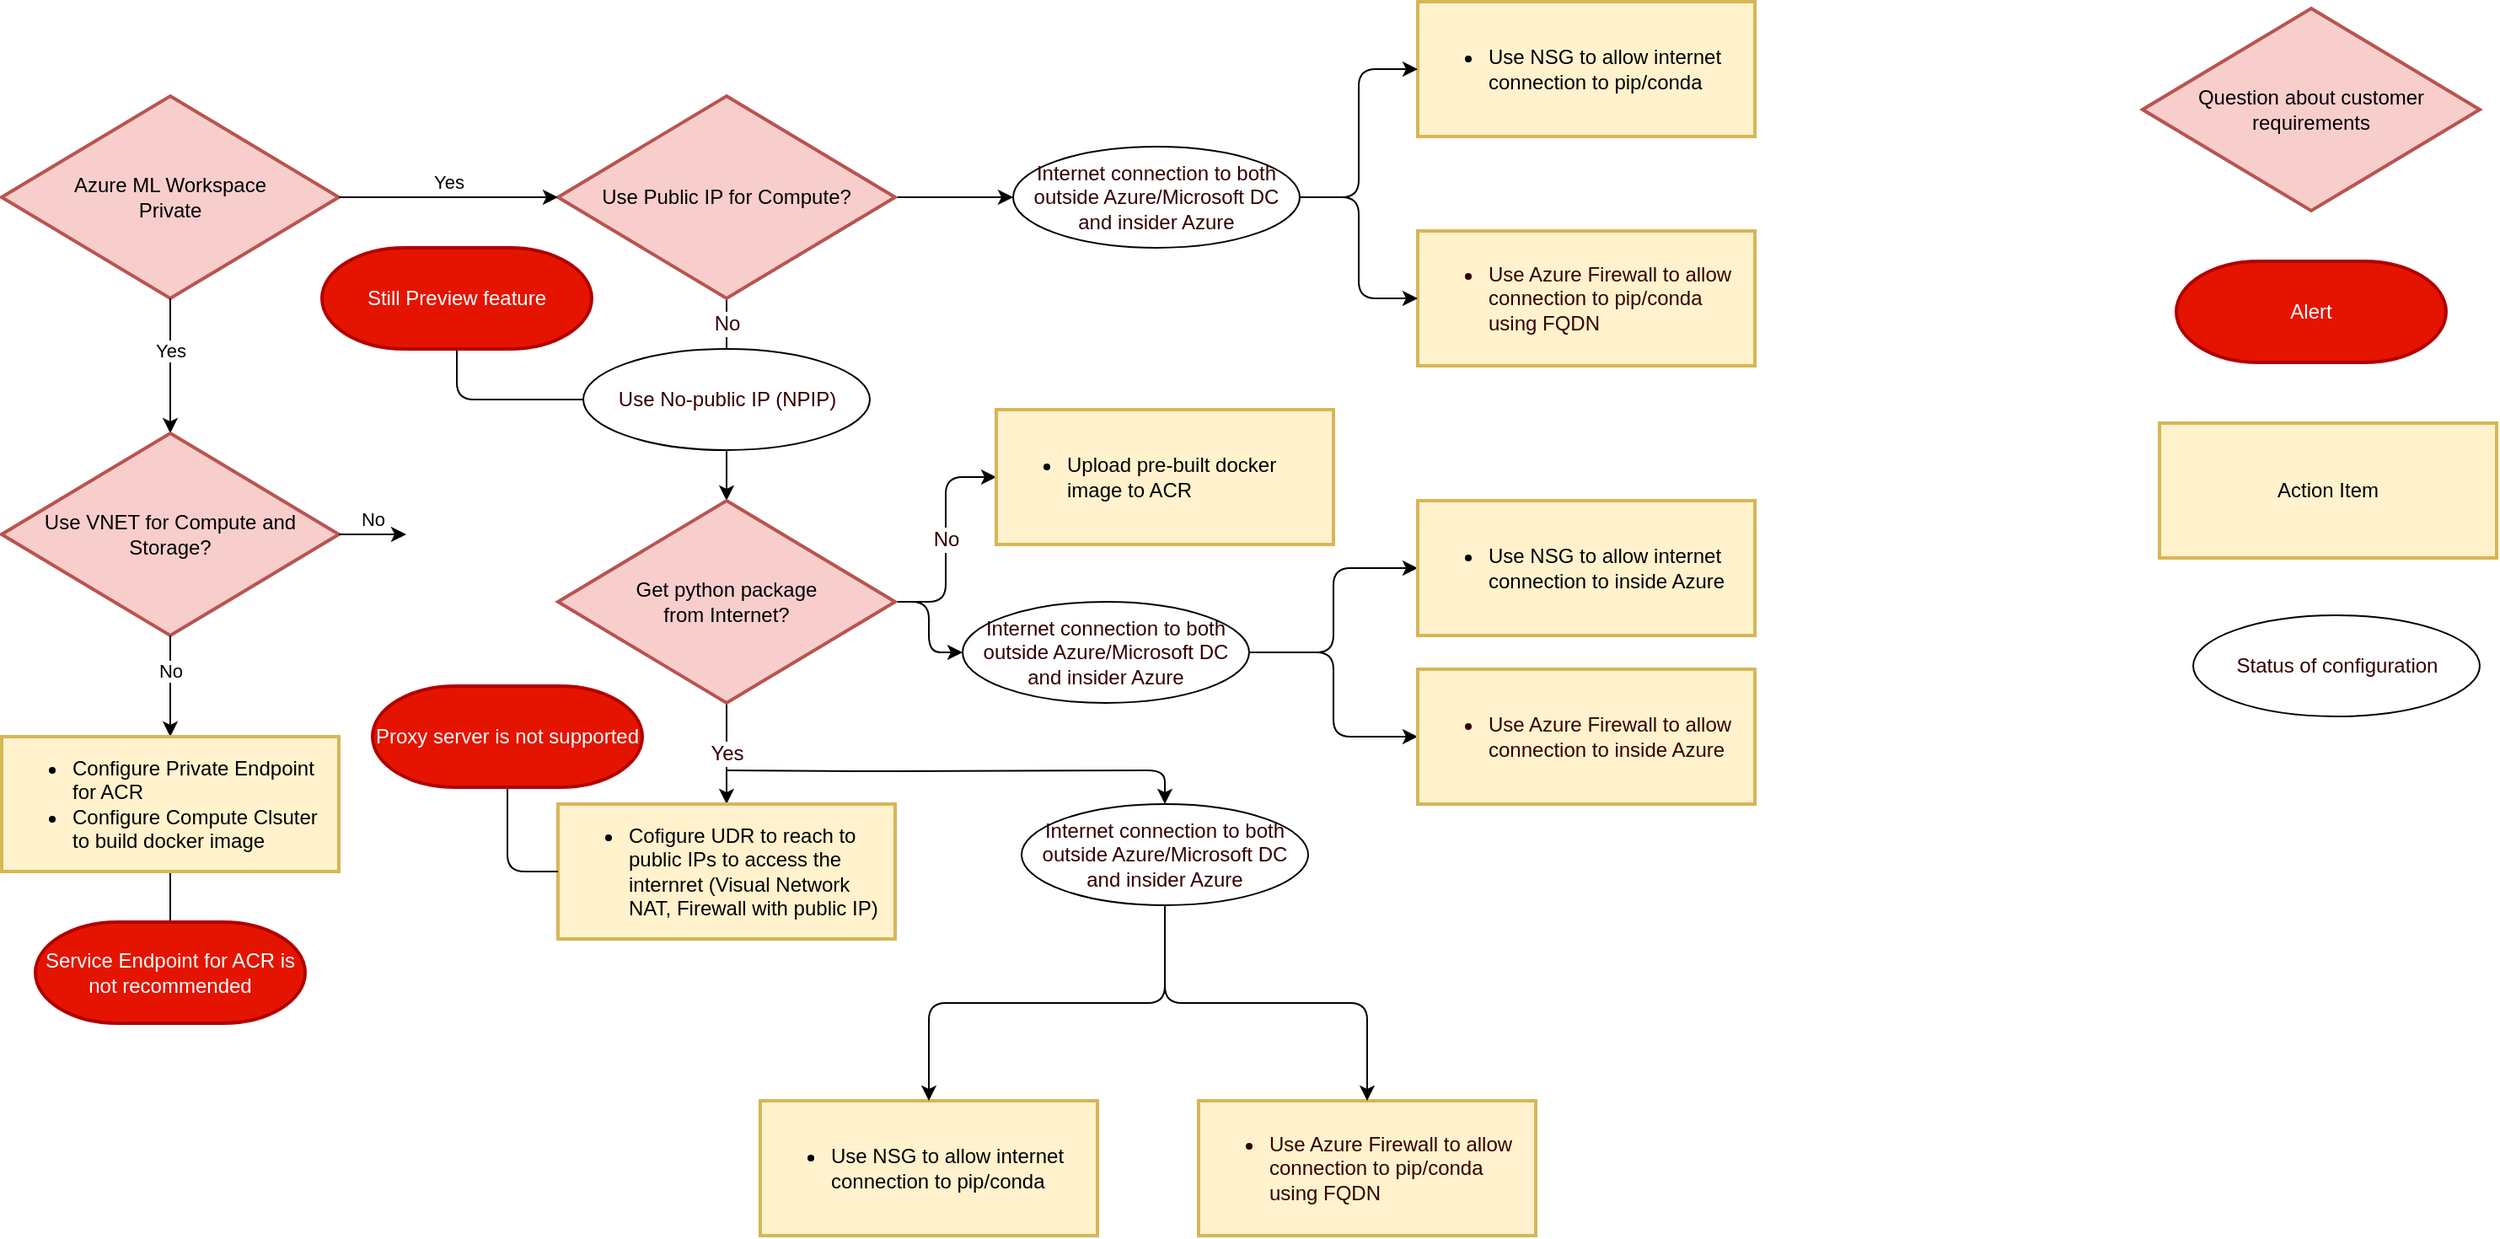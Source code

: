 <mxfile version="20.6.2" type="github"><diagram id="WwQ9fsGPVEZZAcWzKNW-" name="Page-1"><mxGraphModel dx="983" dy="1864" grid="1" gridSize="10" guides="1" tooltips="1" connect="1" arrows="1" fold="1" page="1" pageScale="1" pageWidth="1600" pageHeight="900" math="0" shadow="0"><root><mxCell id="0"/><mxCell id="1" parent="0"/><mxCell id="MhDs7VCkpcsFwgF2auXq-1" value="Azure ML Workspace&lt;br&gt;Private" style="strokeWidth=2;html=1;shape=mxgraph.flowchart.decision;whiteSpace=wrap;fillColor=#f8cecc;strokeColor=#b85450;rounded=0;" parent="1" vertex="1"><mxGeometry x="50" y="56" width="200" height="120" as="geometry"/></mxCell><mxCell id="vFI6oHwBEkSrm9AYn2dn-7" value="No" style="edgeStyle=orthogonalEdgeStyle;orthogonalLoop=1;jettySize=auto;html=1;exitX=0.5;exitY=1;exitDx=0;exitDy=0;exitPerimeter=0;entryX=0.5;entryY=0;entryDx=0;entryDy=0;entryPerimeter=0;fontSize=12;fontColor=#330000;endArrow=none;endFill=0;" edge="1" parent="1" source="MhDs7VCkpcsFwgF2auXq-2" target="vFI6oHwBEkSrm9AYn2dn-4"><mxGeometry relative="1" as="geometry"/></mxCell><mxCell id="vFI6oHwBEkSrm9AYn2dn-58" value="" style="edgeStyle=orthogonalEdgeStyle;orthogonalLoop=1;jettySize=auto;html=1;fontSize=12;fontColor=#330000;endArrow=classic;endFill=1;entryX=0;entryY=0.5;entryDx=0;entryDy=0;entryPerimeter=0;" edge="1" parent="1" source="MhDs7VCkpcsFwgF2auXq-2" target="vFI6oHwBEkSrm9AYn2dn-66"><mxGeometry relative="1" as="geometry"><mxPoint x="630" y="116" as="targetPoint"/></mxGeometry></mxCell><mxCell id="MhDs7VCkpcsFwgF2auXq-2" value="Use Public IP for Compute?" style="strokeWidth=2;html=1;shape=mxgraph.flowchart.decision;whiteSpace=wrap;fillColor=#f8cecc;strokeColor=#b85450;rounded=0;" parent="1" vertex="1"><mxGeometry x="380" y="56" width="200" height="120" as="geometry"/></mxCell><mxCell id="8HzVC0G7KMN-IC99eYYN-5" value="Yes" style="endArrow=classic;html=1;rounded=0;exitX=1;exitY=0.5;exitDx=0;exitDy=0;exitPerimeter=0;entryX=0;entryY=0.5;entryDx=0;entryDy=0;entryPerimeter=0;labelPosition=center;verticalLabelPosition=top;align=center;verticalAlign=bottom;" parent="1" source="MhDs7VCkpcsFwgF2auXq-1" target="MhDs7VCkpcsFwgF2auXq-2" edge="1"><mxGeometry width="50" height="50" relative="1" as="geometry"><mxPoint x="490" y="416" as="sourcePoint"/><mxPoint x="540" y="366" as="targetPoint"/></mxGeometry></mxCell><mxCell id="8HzVC0G7KMN-IC99eYYN-7" value="Yes" style="endArrow=classic;html=1;rounded=0;exitX=0.5;exitY=1;exitDx=0;exitDy=0;exitPerimeter=0;labelPosition=center;verticalLabelPosition=top;align=center;verticalAlign=bottom;" parent="1" source="MhDs7VCkpcsFwgF2auXq-1" edge="1"><mxGeometry width="50" height="50" relative="1" as="geometry"><mxPoint x="260" y="126" as="sourcePoint"/><mxPoint x="150" y="256" as="targetPoint"/></mxGeometry></mxCell><mxCell id="8HzVC0G7KMN-IC99eYYN-8" value="Use VNET for Compute and Storage?" style="strokeWidth=2;html=1;shape=mxgraph.flowchart.decision;whiteSpace=wrap;fillColor=#f8cecc;strokeColor=#b85450;rounded=0;" parent="1" vertex="1"><mxGeometry x="50" y="256" width="200" height="120" as="geometry"/></mxCell><mxCell id="8HzVC0G7KMN-IC99eYYN-11" value="No" style="endArrow=classic;html=1;rounded=0;labelPosition=center;verticalLabelPosition=top;align=center;verticalAlign=bottom;exitX=1;exitY=0.5;exitDx=0;exitDy=0;exitPerimeter=0;" parent="1" source="8HzVC0G7KMN-IC99eYYN-8" target="8HzVC0G7KMN-IC99eYYN-13" edge="1"><mxGeometry width="50" height="50" relative="1" as="geometry"><mxPoint x="250" y="336" as="sourcePoint"/><mxPoint x="150" y="446" as="targetPoint"/></mxGeometry></mxCell><mxCell id="8HzVC0G7KMN-IC99eYYN-13" value="" style="shape=image;html=1;verticalAlign=top;verticalLabelPosition=bottom;labelBackgroundColor=#ffffff;imageAspect=0;aspect=fixed;image=https://cdn4.iconfinder.com/data/icons/success-filloutline/64/success-goal-finance-achievement-mountains-128.png;rounded=0;" parent="1" vertex="1"><mxGeometry x="290" y="282" width="68" height="68" as="geometry"/></mxCell><mxCell id="8HzVC0G7KMN-IC99eYYN-15" value="No" style="endArrow=classic;html=1;rounded=0;exitX=0.5;exitY=1;exitDx=0;exitDy=0;exitPerimeter=0;labelPosition=center;verticalLabelPosition=top;align=center;verticalAlign=bottom;entryX=0.5;entryY=0;entryDx=0;entryDy=0;" parent="1" source="8HzVC0G7KMN-IC99eYYN-8" target="8HzVC0G7KMN-IC99eYYN-17" edge="1"><mxGeometry width="50" height="50" relative="1" as="geometry"><mxPoint x="160" y="386" as="sourcePoint"/><mxPoint x="330" y="316" as="targetPoint"/></mxGeometry></mxCell><mxCell id="vFI6oHwBEkSrm9AYn2dn-3" value="" style="edgeStyle=orthogonalEdgeStyle;orthogonalLoop=1;jettySize=auto;html=1;fontSize=12;fontColor=#FFFFFF;endArrow=none;endFill=0;" edge="1" parent="1" source="8HzVC0G7KMN-IC99eYYN-17" target="vFI6oHwBEkSrm9AYn2dn-1"><mxGeometry relative="1" as="geometry"/></mxCell><mxCell id="8HzVC0G7KMN-IC99eYYN-17" value="&lt;ul&gt;&lt;li&gt;&lt;span style=&quot;background-color: initial;&quot;&gt;Configure Private Endpoint for ACR&lt;/span&gt;&lt;/li&gt;&lt;li&gt;&lt;span style=&quot;background-color: initial;&quot;&gt;Configure Compute Clsuter to build docker image&lt;/span&gt;&lt;/li&gt;&lt;/ul&gt;" style="rounded=0;html=1;absoluteArcSize=1;arcSize=14;strokeWidth=2;fillColor=#fff2cc;strokeColor=#d6b656;labelPosition=center;verticalLabelPosition=middle;align=left;verticalAlign=middle;fontSize=12;whiteSpace=wrap;" parent="1" vertex="1"><mxGeometry x="50" y="436" width="200" height="80" as="geometry"/></mxCell><mxCell id="vFI6oHwBEkSrm9AYn2dn-1" value="&lt;font&gt;Service Endpoint for ACR is not recommended&lt;/font&gt;" style="strokeWidth=2;html=1;shape=mxgraph.flowchart.terminator;whiteSpace=wrap;fontSize=12;fontColor=#FFFFFF;fillColor=#e51400;strokeColor=#B20000;rounded=0;" vertex="1" parent="1"><mxGeometry x="70" y="546" width="160" height="60" as="geometry"/></mxCell><mxCell id="vFI6oHwBEkSrm9AYn2dn-12" style="edgeStyle=orthogonalEdgeStyle;orthogonalLoop=1;jettySize=auto;html=1;entryX=0.5;entryY=0;entryDx=0;entryDy=0;entryPerimeter=0;fontSize=12;fontColor=#330000;endArrow=classic;endFill=1;" edge="1" parent="1" source="vFI6oHwBEkSrm9AYn2dn-4" target="vFI6oHwBEkSrm9AYn2dn-10"><mxGeometry relative="1" as="geometry"/></mxCell><mxCell id="vFI6oHwBEkSrm9AYn2dn-4" value="Use No-public IP (NPIP)" style="verticalLabelPosition=middle;verticalAlign=middle;html=1;shape=mxgraph.flowchart.on-page_reference;fontSize=12;fontColor=#330000;labelPosition=center;align=center;" vertex="1" parent="1"><mxGeometry x="395" y="206" width="170" height="60" as="geometry"/></mxCell><mxCell id="vFI6oHwBEkSrm9AYn2dn-9" style="edgeStyle=orthogonalEdgeStyle;orthogonalLoop=1;jettySize=auto;html=1;entryX=0;entryY=0.5;entryDx=0;entryDy=0;entryPerimeter=0;fontSize=12;fontColor=#330000;endArrow=none;endFill=0;" edge="1" parent="1" source="vFI6oHwBEkSrm9AYn2dn-8" target="vFI6oHwBEkSrm9AYn2dn-4"><mxGeometry relative="1" as="geometry"/></mxCell><mxCell id="vFI6oHwBEkSrm9AYn2dn-8" value="&lt;font&gt;Still Preview feature&lt;/font&gt;" style="strokeWidth=2;html=1;shape=mxgraph.flowchart.terminator;whiteSpace=wrap;fontSize=12;fontColor=#FFFFFF;fillColor=#e51400;strokeColor=#B20000;rounded=0;" vertex="1" parent="1"><mxGeometry x="240" y="146" width="160" height="60" as="geometry"/></mxCell><mxCell id="vFI6oHwBEkSrm9AYn2dn-21" style="edgeStyle=orthogonalEdgeStyle;orthogonalLoop=1;jettySize=auto;html=1;entryX=0.5;entryY=0;entryDx=0;entryDy=0;fontSize=12;fontColor=#330000;endArrow=classic;endFill=1;entryPerimeter=0;" edge="1" parent="1" target="vFI6oHwBEkSrm9AYn2dn-44"><mxGeometry relative="1" as="geometry"><mxPoint x="480" y="456" as="sourcePoint"/><mxPoint x="730" y="476" as="targetPoint"/></mxGeometry></mxCell><mxCell id="vFI6oHwBEkSrm9AYn2dn-30" value="Yes" style="edgeStyle=orthogonalEdgeStyle;orthogonalLoop=1;jettySize=auto;html=1;entryX=0.5;entryY=0;entryDx=0;entryDy=0;fontSize=12;fontColor=#330000;endArrow=classic;endFill=1;" edge="1" parent="1" source="vFI6oHwBEkSrm9AYn2dn-10" target="vFI6oHwBEkSrm9AYn2dn-14"><mxGeometry relative="1" as="geometry"/></mxCell><mxCell id="vFI6oHwBEkSrm9AYn2dn-31" value="No" style="edgeStyle=orthogonalEdgeStyle;orthogonalLoop=1;jettySize=auto;html=1;entryX=0;entryY=0.5;entryDx=0;entryDy=0;fontSize=12;fontColor=#330000;endArrow=classic;endFill=1;" edge="1" parent="1" source="vFI6oHwBEkSrm9AYn2dn-10" target="vFI6oHwBEkSrm9AYn2dn-22"><mxGeometry relative="1" as="geometry"/></mxCell><mxCell id="vFI6oHwBEkSrm9AYn2dn-49" style="edgeStyle=orthogonalEdgeStyle;orthogonalLoop=1;jettySize=auto;html=1;entryX=0;entryY=0.5;entryDx=0;entryDy=0;entryPerimeter=0;fontSize=12;fontColor=#330000;endArrow=classic;endFill=1;" edge="1" parent="1" source="vFI6oHwBEkSrm9AYn2dn-10" target="vFI6oHwBEkSrm9AYn2dn-48"><mxGeometry relative="1" as="geometry"/></mxCell><mxCell id="vFI6oHwBEkSrm9AYn2dn-10" value="Get python package &lt;br&gt;from Internet?" style="strokeWidth=2;html=1;shape=mxgraph.flowchart.decision;whiteSpace=wrap;fillColor=#f8cecc;strokeColor=#b85450;rounded=0;" vertex="1" parent="1"><mxGeometry x="380" y="296" width="200" height="120" as="geometry"/></mxCell><mxCell id="vFI6oHwBEkSrm9AYn2dn-14" value="&lt;ul&gt;&lt;li&gt;Cofigure UDR to reach to public IPs to access the internret (Visual Network NAT, Firewall with public IP)&lt;/li&gt;&lt;/ul&gt;" style="rounded=0;html=1;absoluteArcSize=1;arcSize=14;strokeWidth=2;fillColor=#fff2cc;strokeColor=#d6b656;labelPosition=center;verticalLabelPosition=middle;align=left;verticalAlign=middle;fontSize=12;whiteSpace=wrap;" vertex="1" parent="1"><mxGeometry x="380" y="476" width="200" height="80" as="geometry"/></mxCell><mxCell id="vFI6oHwBEkSrm9AYn2dn-18" style="edgeStyle=orthogonalEdgeStyle;orthogonalLoop=1;jettySize=auto;html=1;entryX=0;entryY=0.5;entryDx=0;entryDy=0;fontSize=12;fontColor=#330000;endArrow=none;endFill=0;" edge="1" parent="1" source="vFI6oHwBEkSrm9AYn2dn-19" target="vFI6oHwBEkSrm9AYn2dn-14"><mxGeometry relative="1" as="geometry"><mxPoint x="405" y="486" as="targetPoint"/></mxGeometry></mxCell><mxCell id="vFI6oHwBEkSrm9AYn2dn-19" value="&lt;font&gt;Proxy server is not supported&lt;/font&gt;" style="strokeWidth=2;html=1;shape=mxgraph.flowchart.terminator;whiteSpace=wrap;fontSize=12;fontColor=#FFFFFF;fillColor=#e51400;strokeColor=#B20000;rounded=0;" vertex="1" parent="1"><mxGeometry x="270" y="406" width="160" height="60" as="geometry"/></mxCell><mxCell id="vFI6oHwBEkSrm9AYn2dn-22" value="&lt;ul&gt;&lt;li&gt;Upload pre-built docker image to ACR&lt;/li&gt;&lt;/ul&gt;" style="rounded=0;html=1;absoluteArcSize=1;arcSize=14;strokeWidth=2;fillColor=#fff2cc;strokeColor=#d6b656;labelPosition=center;verticalLabelPosition=middle;align=left;verticalAlign=middle;fontSize=12;whiteSpace=wrap;" vertex="1" parent="1"><mxGeometry x="640" y="242" width="200" height="80" as="geometry"/></mxCell><mxCell id="vFI6oHwBEkSrm9AYn2dn-26" value="Question about customer requirements" style="strokeWidth=2;html=1;shape=mxgraph.flowchart.decision;whiteSpace=wrap;fillColor=#f8cecc;strokeColor=#b85450;rounded=0;" vertex="1" parent="1"><mxGeometry x="1320" y="4" width="200" height="120" as="geometry"/></mxCell><mxCell id="vFI6oHwBEkSrm9AYn2dn-27" value="Action Item" style="rounded=0;html=1;absoluteArcSize=1;arcSize=14;strokeWidth=2;fillColor=#fff2cc;strokeColor=#d6b656;labelPosition=center;verticalLabelPosition=middle;align=center;verticalAlign=middle;fontSize=12;whiteSpace=wrap;" vertex="1" parent="1"><mxGeometry x="1330" y="250" width="200" height="80" as="geometry"/></mxCell><mxCell id="vFI6oHwBEkSrm9AYn2dn-28" value="Status of configuration" style="verticalLabelPosition=middle;verticalAlign=middle;html=1;shape=mxgraph.flowchart.on-page_reference;fontSize=12;fontColor=#330000;labelPosition=center;align=center;" vertex="1" parent="1"><mxGeometry x="1350" y="364" width="170" height="60" as="geometry"/></mxCell><mxCell id="vFI6oHwBEkSrm9AYn2dn-29" value="&lt;font&gt;Alert&lt;/font&gt;" style="strokeWidth=2;html=1;shape=mxgraph.flowchart.terminator;whiteSpace=wrap;fontSize=12;fontColor=#FFFFFF;fillColor=#e51400;strokeColor=#B20000;rounded=0;" vertex="1" parent="1"><mxGeometry x="1340" y="154" width="160" height="60" as="geometry"/></mxCell><mxCell id="vFI6oHwBEkSrm9AYn2dn-33" value="&lt;ul&gt;&lt;li&gt;Use NSG to allow internet connection to pip/conda&lt;/li&gt;&lt;/ul&gt;" style="rounded=0;html=1;absoluteArcSize=1;arcSize=14;strokeWidth=2;fillColor=#fff2cc;strokeColor=#d6b656;labelPosition=center;verticalLabelPosition=middle;align=left;verticalAlign=middle;fontSize=12;whiteSpace=wrap;" vertex="1" parent="1"><mxGeometry x="500" y="652" width="200" height="80" as="geometry"/></mxCell><mxCell id="vFI6oHwBEkSrm9AYn2dn-35" value="&lt;ul&gt;&lt;li&gt;Use Azure Firewall to allow connection to pip/conda using FQDN&lt;/li&gt;&lt;/ul&gt;" style="rounded=0;html=1;absoluteArcSize=1;arcSize=14;strokeWidth=2;fillColor=#fff2cc;strokeColor=#d6b656;labelPosition=center;verticalLabelPosition=middle;align=left;verticalAlign=middle;fontSize=12;whiteSpace=wrap;fontColor=#330000;" vertex="1" parent="1"><mxGeometry x="760" y="652" width="200" height="80" as="geometry"/></mxCell><mxCell id="vFI6oHwBEkSrm9AYn2dn-46" style="edgeStyle=orthogonalEdgeStyle;orthogonalLoop=1;jettySize=auto;html=1;fontSize=12;fontColor=#330000;endArrow=classic;endFill=1;" edge="1" parent="1" source="vFI6oHwBEkSrm9AYn2dn-44" target="vFI6oHwBEkSrm9AYn2dn-33"><mxGeometry relative="1" as="geometry"/></mxCell><mxCell id="vFI6oHwBEkSrm9AYn2dn-47" style="edgeStyle=orthogonalEdgeStyle;orthogonalLoop=1;jettySize=auto;html=1;fontSize=12;fontColor=#330000;endArrow=classic;endFill=1;" edge="1" parent="1" source="vFI6oHwBEkSrm9AYn2dn-44" target="vFI6oHwBEkSrm9AYn2dn-35"><mxGeometry relative="1" as="geometry"/></mxCell><mxCell id="vFI6oHwBEkSrm9AYn2dn-44" value="Internet connection to both outside Azure/Microsoft DC and insider Azure" style="verticalLabelPosition=middle;verticalAlign=middle;html=1;shape=mxgraph.flowchart.on-page_reference;fontSize=12;fontColor=#330000;labelPosition=center;align=center;whiteSpace=wrap;" vertex="1" parent="1"><mxGeometry x="655" y="476" width="170" height="60" as="geometry"/></mxCell><mxCell id="vFI6oHwBEkSrm9AYn2dn-51" style="edgeStyle=orthogonalEdgeStyle;orthogonalLoop=1;jettySize=auto;html=1;entryX=0;entryY=0.5;entryDx=0;entryDy=0;fontSize=12;fontColor=#330000;endArrow=classic;endFill=1;" edge="1" parent="1" source="vFI6oHwBEkSrm9AYn2dn-48" target="vFI6oHwBEkSrm9AYn2dn-53"><mxGeometry relative="1" as="geometry"><mxPoint x="830" y="386" as="targetPoint"/></mxGeometry></mxCell><mxCell id="vFI6oHwBEkSrm9AYn2dn-55" style="edgeStyle=orthogonalEdgeStyle;orthogonalLoop=1;jettySize=auto;html=1;entryX=0;entryY=0.5;entryDx=0;entryDy=0;fontSize=12;fontColor=#330000;endArrow=classic;endFill=1;" edge="1" parent="1" source="vFI6oHwBEkSrm9AYn2dn-48" target="vFI6oHwBEkSrm9AYn2dn-54"><mxGeometry relative="1" as="geometry"/></mxCell><mxCell id="vFI6oHwBEkSrm9AYn2dn-48" value="Internet connection to both outside Azure/Microsoft DC and insider Azure" style="verticalLabelPosition=middle;verticalAlign=middle;html=1;shape=mxgraph.flowchart.on-page_reference;fontSize=12;fontColor=#330000;labelPosition=center;align=center;whiteSpace=wrap;" vertex="1" parent="1"><mxGeometry x="620" y="356" width="170" height="60" as="geometry"/></mxCell><mxCell id="vFI6oHwBEkSrm9AYn2dn-53" value="&lt;ul&gt;&lt;li&gt;Use NSG to allow internet connection to inside Azure&lt;/li&gt;&lt;/ul&gt;" style="rounded=0;html=1;absoluteArcSize=1;arcSize=14;strokeWidth=2;fillColor=#fff2cc;strokeColor=#d6b656;labelPosition=center;verticalLabelPosition=middle;align=left;verticalAlign=middle;fontSize=12;whiteSpace=wrap;" vertex="1" parent="1"><mxGeometry x="890" y="296" width="200" height="80" as="geometry"/></mxCell><mxCell id="vFI6oHwBEkSrm9AYn2dn-54" value="&lt;ul&gt;&lt;li&gt;Use Azure Firewall to allow connection to inside Azure&lt;/li&gt;&lt;/ul&gt;" style="rounded=0;html=1;absoluteArcSize=1;arcSize=14;strokeWidth=2;fillColor=#fff2cc;strokeColor=#d6b656;labelPosition=center;verticalLabelPosition=middle;align=left;verticalAlign=middle;fontSize=12;whiteSpace=wrap;fontColor=#330000;" vertex="1" parent="1"><mxGeometry x="890" y="396" width="200" height="80" as="geometry"/></mxCell><mxCell id="vFI6oHwBEkSrm9AYn2dn-62" value="&lt;ul&gt;&lt;li&gt;Use NSG to allow internet connection to pip/conda&lt;/li&gt;&lt;/ul&gt;" style="rounded=0;html=1;absoluteArcSize=1;arcSize=14;strokeWidth=2;fillColor=#fff2cc;strokeColor=#d6b656;labelPosition=center;verticalLabelPosition=middle;align=left;verticalAlign=middle;fontSize=12;whiteSpace=wrap;" vertex="1" parent="1"><mxGeometry x="890" width="200" height="80" as="geometry"/></mxCell><mxCell id="vFI6oHwBEkSrm9AYn2dn-63" value="&lt;ul&gt;&lt;li&gt;Use Azure Firewall to allow connection to pip/conda using FQDN&lt;/li&gt;&lt;/ul&gt;" style="rounded=0;html=1;absoluteArcSize=1;arcSize=14;strokeWidth=2;fillColor=#fff2cc;strokeColor=#d6b656;labelPosition=center;verticalLabelPosition=middle;align=left;verticalAlign=middle;fontSize=12;whiteSpace=wrap;fontColor=#330000;" vertex="1" parent="1"><mxGeometry x="890" y="136" width="200" height="80" as="geometry"/></mxCell><mxCell id="vFI6oHwBEkSrm9AYn2dn-64" style="edgeStyle=orthogonalEdgeStyle;orthogonalLoop=1;jettySize=auto;html=1;fontSize=12;fontColor=#330000;endArrow=classic;endFill=1;entryX=0;entryY=0.5;entryDx=0;entryDy=0;" edge="1" parent="1" source="vFI6oHwBEkSrm9AYn2dn-66" target="vFI6oHwBEkSrm9AYn2dn-62"><mxGeometry relative="1" as="geometry"/></mxCell><mxCell id="vFI6oHwBEkSrm9AYn2dn-65" style="edgeStyle=orthogonalEdgeStyle;orthogonalLoop=1;jettySize=auto;html=1;fontSize=12;fontColor=#330000;endArrow=classic;endFill=1;" edge="1" parent="1" source="vFI6oHwBEkSrm9AYn2dn-66" target="vFI6oHwBEkSrm9AYn2dn-63"><mxGeometry relative="1" as="geometry"/></mxCell><mxCell id="vFI6oHwBEkSrm9AYn2dn-66" value="Internet connection to both outside Azure/Microsoft DC and insider Azure" style="verticalLabelPosition=middle;verticalAlign=middle;html=1;shape=mxgraph.flowchart.on-page_reference;fontSize=12;fontColor=#330000;labelPosition=center;align=center;whiteSpace=wrap;" vertex="1" parent="1"><mxGeometry x="650" y="86" width="170" height="60" as="geometry"/></mxCell></root></mxGraphModel></diagram></mxfile>